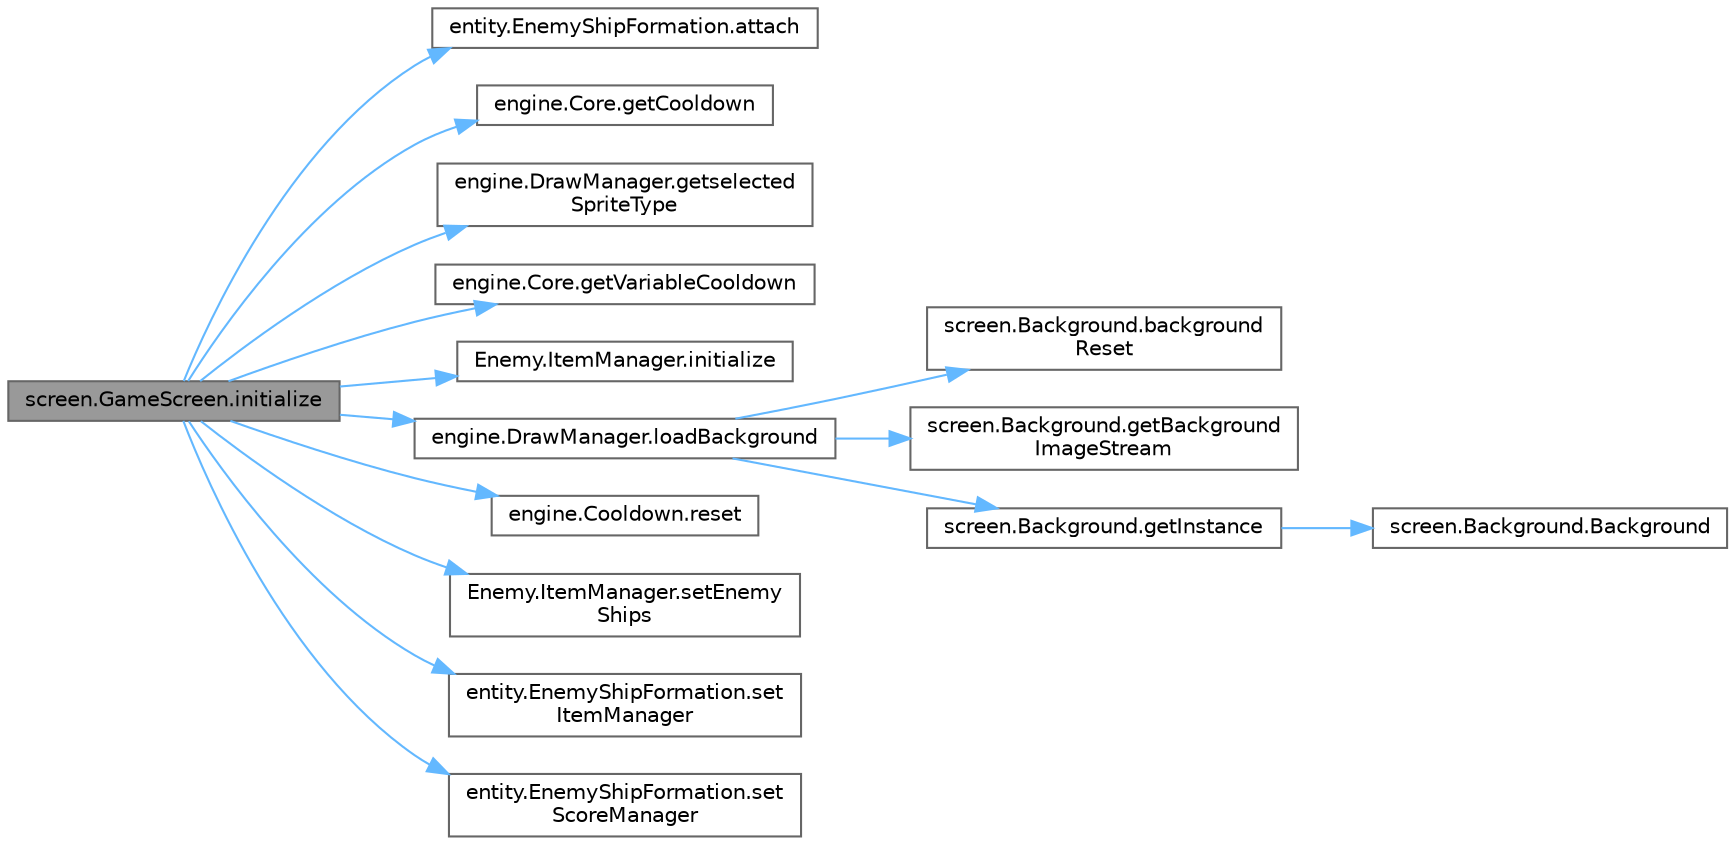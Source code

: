 digraph "screen.GameScreen.initialize"
{
 // LATEX_PDF_SIZE
  bgcolor="transparent";
  edge [fontname=Helvetica,fontsize=10,labelfontname=Helvetica,labelfontsize=10];
  node [fontname=Helvetica,fontsize=10,shape=box,height=0.2,width=0.4];
  rankdir="LR";
  Node1 [id="Node000001",label="screen.GameScreen.initialize",height=0.2,width=0.4,color="gray40", fillcolor="grey60", style="filled", fontcolor="black",tooltip="Initializes basic screen properties, and adds necessary elements."];
  Node1 -> Node2 [id="edge1_Node000001_Node000002",color="steelblue1",style="solid",tooltip=" "];
  Node2 [id="Node000002",label="entity.EnemyShipFormation.attach",height=0.2,width=0.4,color="grey40", fillcolor="white", style="filled",URL="$classentity_1_1_enemy_ship_formation.html#a08394a376bb5abc1fa88e4e61fa887ed",tooltip="Associates the formation to a given screen."];
  Node1 -> Node3 [id="edge2_Node000001_Node000003",color="steelblue1",style="solid",tooltip=" "];
  Node3 [id="Node000003",label="engine.Core.getCooldown",height=0.2,width=0.4,color="grey40", fillcolor="white", style="filled",URL="$classengine_1_1_core.html#a657de8cca4ce42bdd0aab9df62824328",tooltip="Controls creation of new cooldowns."];
  Node1 -> Node4 [id="edge3_Node000001_Node000004",color="steelblue1",style="solid",tooltip=" "];
  Node4 [id="Node000004",label="engine.DrawManager.getselected\lSpriteType",height=0.2,width=0.4,color="grey40", fillcolor="white", style="filled",URL="$classengine_1_1_draw_manager.html#a16019fb34636287f1d5b5e84e900c9c0",tooltip=" "];
  Node1 -> Node5 [id="edge4_Node000001_Node000005",color="steelblue1",style="solid",tooltip=" "];
  Node5 [id="Node000005",label="engine.Core.getVariableCooldown",height=0.2,width=0.4,color="grey40", fillcolor="white", style="filled",URL="$classengine_1_1_core.html#ae539492aa31eceb67b3685cf07086c6d",tooltip="Controls creation of new cooldowns with variance."];
  Node1 -> Node6 [id="edge5_Node000001_Node000006",color="steelblue1",style="solid",tooltip=" "];
  Node6 [id="Node000006",label="Enemy.ItemManager.initialize",height=0.2,width=0.4,color="grey40", fillcolor="white", style="filled",URL="$class_enemy_1_1_item_manager.html#a422d5ec9f9d82e31e51d1cb4cf936931",tooltip=" "];
  Node1 -> Node7 [id="edge6_Node000001_Node000007",color="steelblue1",style="solid",tooltip=" "];
  Node7 [id="Node000007",label="engine.DrawManager.loadBackground",height=0.2,width=0.4,color="grey40", fillcolor="white", style="filled",URL="$classengine_1_1_draw_manager.html#a9caaddc2321a2cd99db9a1cfe40b13da",tooltip=" "];
  Node7 -> Node8 [id="edge7_Node000007_Node000008",color="steelblue1",style="solid",tooltip=" "];
  Node8 [id="Node000008",label="screen.Background.background\lReset",height=0.2,width=0.4,color="grey40", fillcolor="white", style="filled",URL="$classscreen_1_1_background.html#a96eb921b9b6104f1e940b9954c61edf2",tooltip=" "];
  Node7 -> Node9 [id="edge8_Node000007_Node000009",color="steelblue1",style="solid",tooltip=" "];
  Node9 [id="Node000009",label="screen.Background.getBackground\lImageStream",height=0.2,width=0.4,color="grey40", fillcolor="white", style="filled",URL="$classscreen_1_1_background.html#a56098d0da3860282885e3a05acb9de21",tooltip=" "];
  Node7 -> Node10 [id="edge9_Node000007_Node000010",color="steelblue1",style="solid",tooltip=" "];
  Node10 [id="Node000010",label="screen.Background.getInstance",height=0.2,width=0.4,color="grey40", fillcolor="white", style="filled",URL="$classscreen_1_1_background.html#a2c76faa8fa5e6bf6318dcdac9a1912cc",tooltip=" "];
  Node10 -> Node11 [id="edge10_Node000010_Node000011",color="steelblue1",style="solid",tooltip=" "];
  Node11 [id="Node000011",label="screen.Background.Background",height=0.2,width=0.4,color="grey40", fillcolor="white", style="filled",URL="$classscreen_1_1_background.html#a500cc4fb2f76cc20a16a284215975448",tooltip=" "];
  Node1 -> Node12 [id="edge11_Node000001_Node000012",color="steelblue1",style="solid",tooltip=" "];
  Node12 [id="Node000012",label="engine.Cooldown.reset",height=0.2,width=0.4,color="grey40", fillcolor="white", style="filled",URL="$classengine_1_1_cooldown.html#abcb3cea769834552c6a81075f5d17dc7",tooltip="Restarts the cooldown."];
  Node1 -> Node13 [id="edge12_Node000001_Node000013",color="steelblue1",style="solid",tooltip=" "];
  Node13 [id="Node000013",label="Enemy.ItemManager.setEnemy\lShips",height=0.2,width=0.4,color="grey40", fillcolor="white", style="filled",URL="$class_enemy_1_1_item_manager.html#a8137ac4d252cd6e10e7e08e7d1ee734d",tooltip=" "];
  Node1 -> Node14 [id="edge13_Node000001_Node000014",color="steelblue1",style="solid",tooltip=" "];
  Node14 [id="Node000014",label="entity.EnemyShipFormation.set\lItemManager",height=0.2,width=0.4,color="grey40", fillcolor="white", style="filled",URL="$classentity_1_1_enemy_ship_formation.html#a0553b1a476141a8e05afe111147e03d6",tooltip=" "];
  Node1 -> Node15 [id="edge14_Node000001_Node000015",color="steelblue1",style="solid",tooltip=" "];
  Node15 [id="Node000015",label="entity.EnemyShipFormation.set\lScoreManager",height=0.2,width=0.4,color="grey40", fillcolor="white", style="filled",URL="$classentity_1_1_enemy_ship_formation.html#a4d40f7eed9cc5ec52e977924cf734dc2",tooltip=" "];
}
